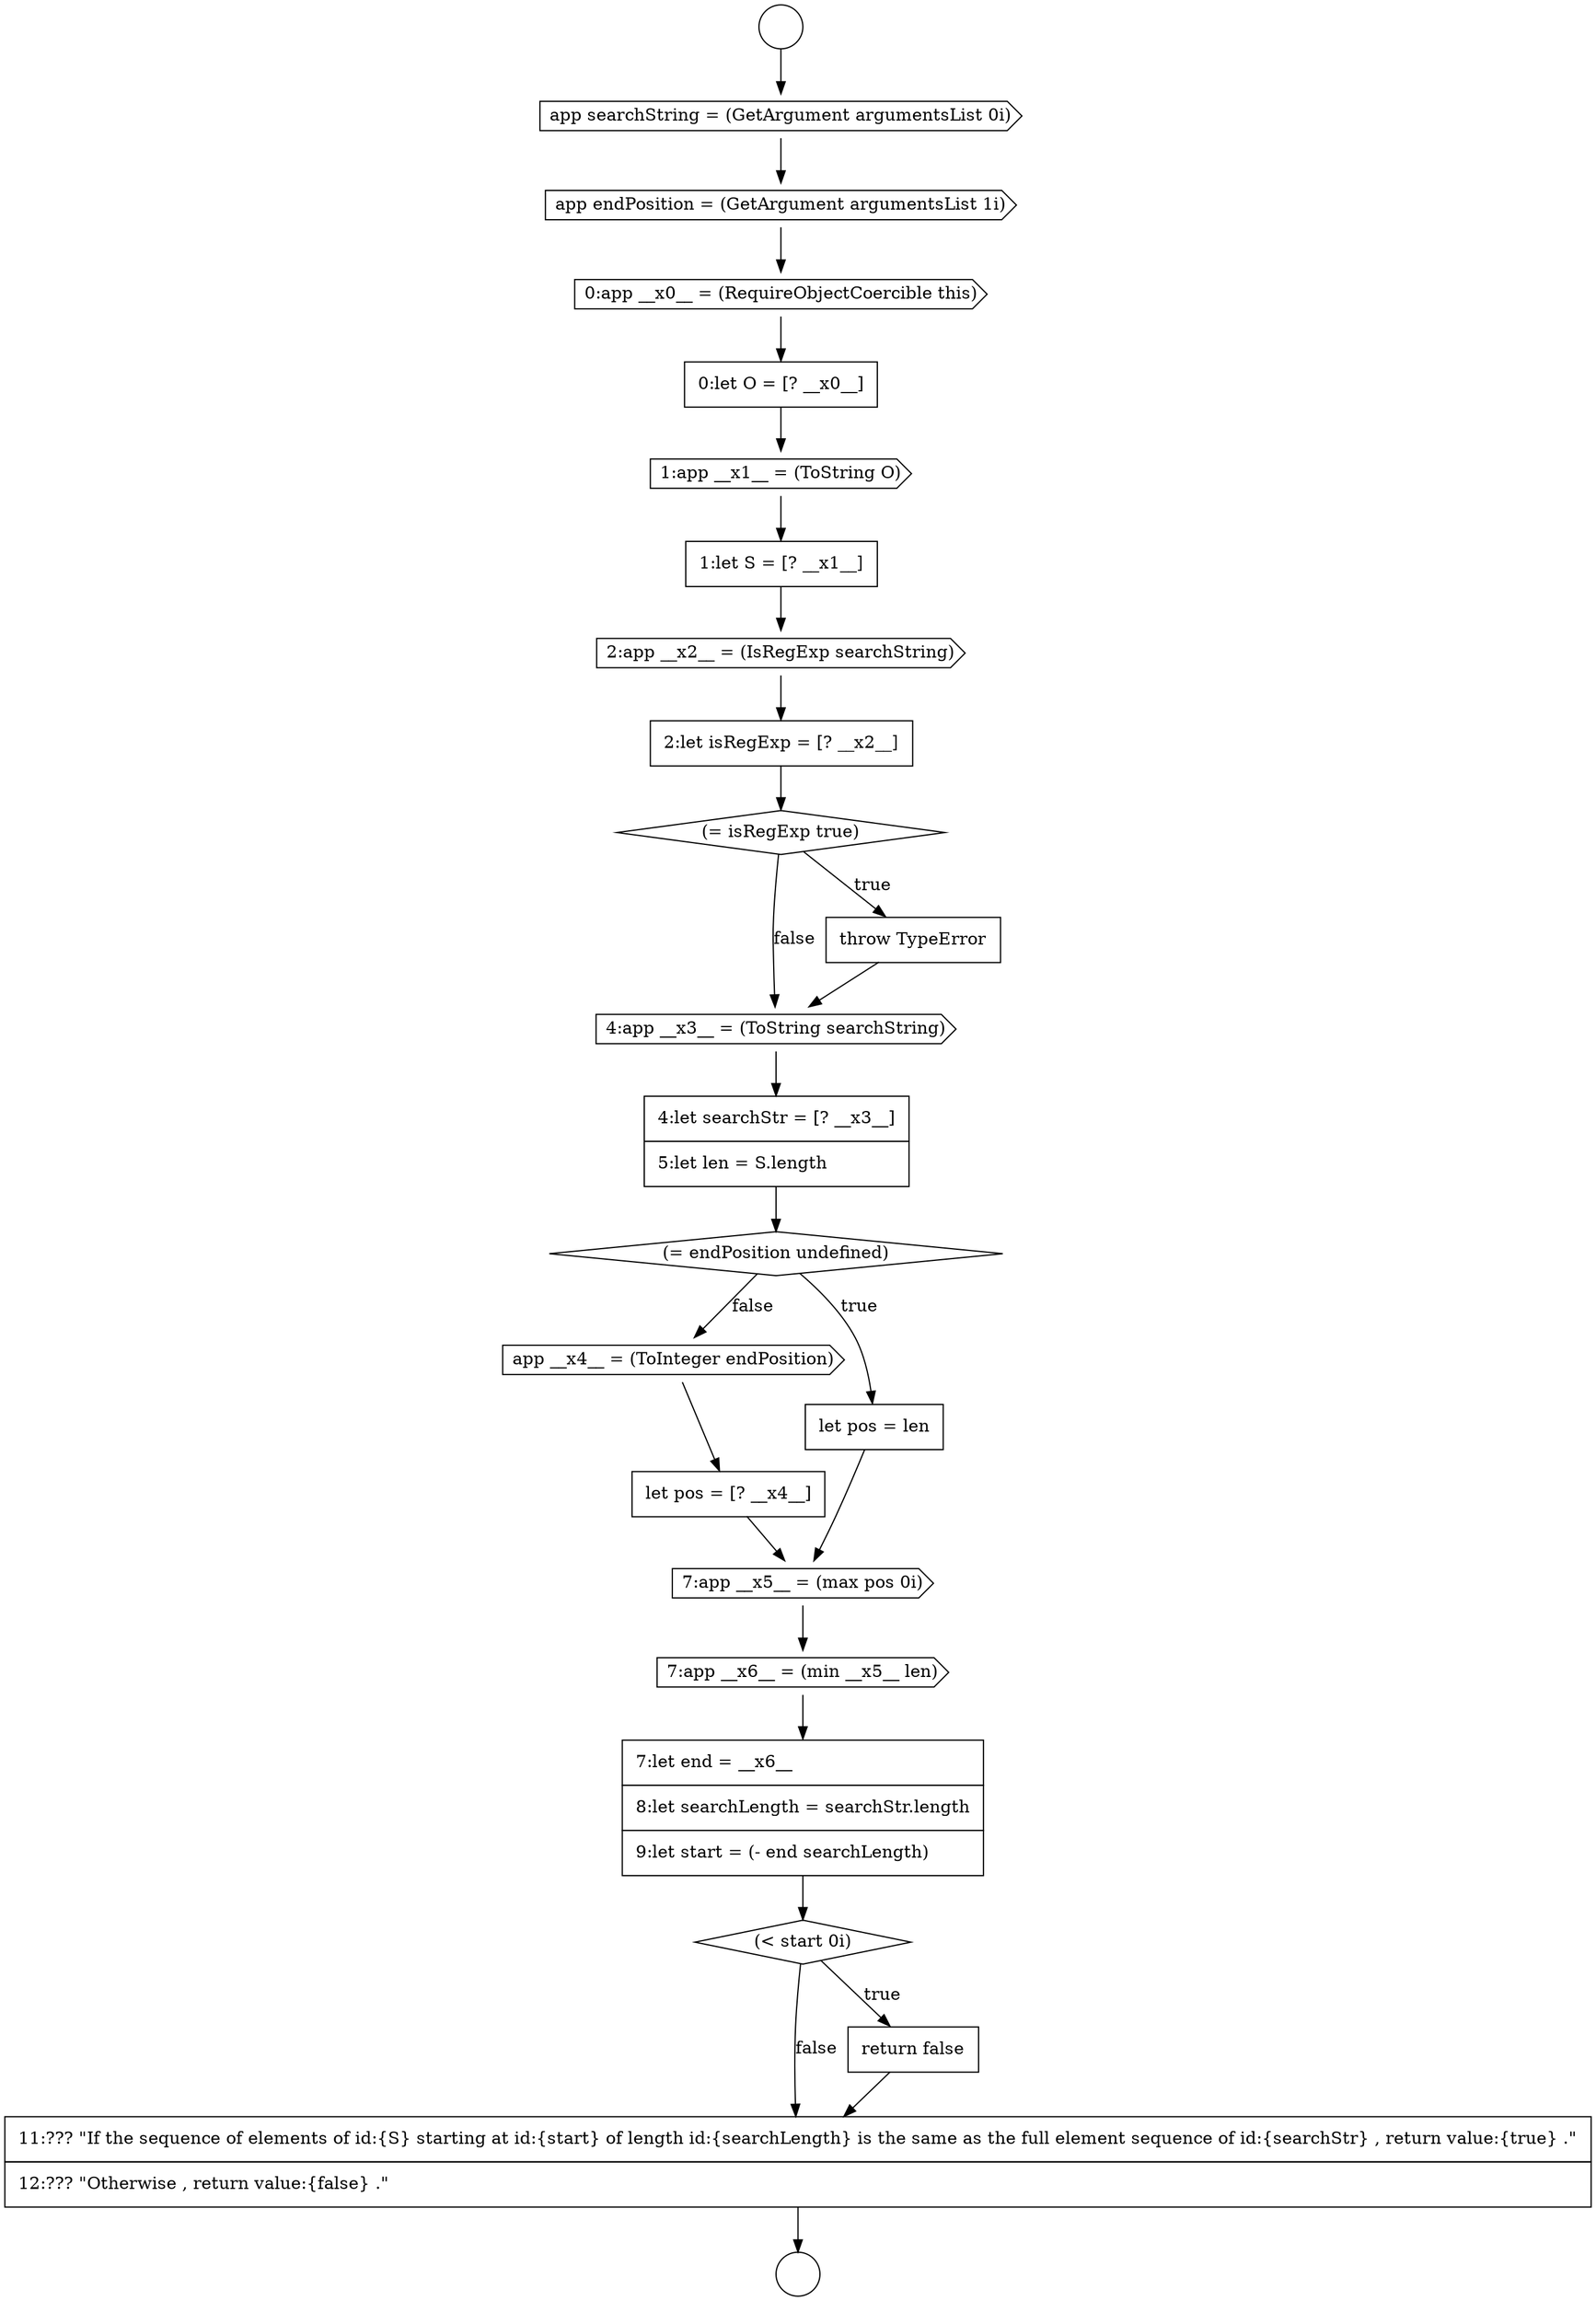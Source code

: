 digraph {
  node12896 [shape=cds, label=<<font color="black">7:app __x5__ = (max pos 0i)</font>> color="black" fillcolor="white" style=filled]
  node12901 [shape=none, margin=0, label=<<font color="black">
    <table border="0" cellborder="1" cellspacing="0" cellpadding="10">
      <tr><td align="left">11:??? &quot;If the sequence of elements of id:{S} starting at id:{start} of length id:{searchLength} is the same as the full element sequence of id:{searchStr} , return value:{true} .&quot;</td></tr>
      <tr><td align="left">12:??? &quot;Otherwise , return value:{false} .&quot;</td></tr>
    </table>
  </font>> color="black" fillcolor="white" style=filled]
  node12892 [shape=diamond, label=<<font color="black">(= endPosition undefined)</font>> color="black" fillcolor="white" style=filled]
  node12878 [shape=circle label=" " color="black" fillcolor="white" style=filled]
  node12881 [shape=cds, label=<<font color="black">app endPosition = (GetArgument argumentsList 1i)</font>> color="black" fillcolor="white" style=filled]
  node12885 [shape=none, margin=0, label=<<font color="black">
    <table border="0" cellborder="1" cellspacing="0" cellpadding="10">
      <tr><td align="left">1:let S = [? __x1__]</td></tr>
    </table>
  </font>> color="black" fillcolor="white" style=filled]
  node12899 [shape=diamond, label=<<font color="black">(&lt; start 0i)</font>> color="black" fillcolor="white" style=filled]
  node12890 [shape=cds, label=<<font color="black">4:app __x3__ = (ToString searchString)</font>> color="black" fillcolor="white" style=filled]
  node12886 [shape=cds, label=<<font color="black">2:app __x2__ = (IsRegExp searchString)</font>> color="black" fillcolor="white" style=filled]
  node12883 [shape=none, margin=0, label=<<font color="black">
    <table border="0" cellborder="1" cellspacing="0" cellpadding="10">
      <tr><td align="left">0:let O = [? __x0__]</td></tr>
    </table>
  </font>> color="black" fillcolor="white" style=filled]
  node12880 [shape=cds, label=<<font color="black">app searchString = (GetArgument argumentsList 0i)</font>> color="black" fillcolor="white" style=filled]
  node12887 [shape=none, margin=0, label=<<font color="black">
    <table border="0" cellborder="1" cellspacing="0" cellpadding="10">
      <tr><td align="left">2:let isRegExp = [? __x2__]</td></tr>
    </table>
  </font>> color="black" fillcolor="white" style=filled]
  node12879 [shape=circle label=" " color="black" fillcolor="white" style=filled]
  node12884 [shape=cds, label=<<font color="black">1:app __x1__ = (ToString O)</font>> color="black" fillcolor="white" style=filled]
  node12897 [shape=cds, label=<<font color="black">7:app __x6__ = (min __x5__ len)</font>> color="black" fillcolor="white" style=filled]
  node12888 [shape=diamond, label=<<font color="black">(= isRegExp true)</font>> color="black" fillcolor="white" style=filled]
  node12898 [shape=none, margin=0, label=<<font color="black">
    <table border="0" cellborder="1" cellspacing="0" cellpadding="10">
      <tr><td align="left">7:let end = __x6__</td></tr>
      <tr><td align="left">8:let searchLength = searchStr.length</td></tr>
      <tr><td align="left">9:let start = (- end searchLength)</td></tr>
    </table>
  </font>> color="black" fillcolor="white" style=filled]
  node12895 [shape=none, margin=0, label=<<font color="black">
    <table border="0" cellborder="1" cellspacing="0" cellpadding="10">
      <tr><td align="left">let pos = [? __x4__]</td></tr>
    </table>
  </font>> color="black" fillcolor="white" style=filled]
  node12889 [shape=none, margin=0, label=<<font color="black">
    <table border="0" cellborder="1" cellspacing="0" cellpadding="10">
      <tr><td align="left">throw TypeError</td></tr>
    </table>
  </font>> color="black" fillcolor="white" style=filled]
  node12891 [shape=none, margin=0, label=<<font color="black">
    <table border="0" cellborder="1" cellspacing="0" cellpadding="10">
      <tr><td align="left">4:let searchStr = [? __x3__]</td></tr>
      <tr><td align="left">5:let len = S.length</td></tr>
    </table>
  </font>> color="black" fillcolor="white" style=filled]
  node12894 [shape=cds, label=<<font color="black">app __x4__ = (ToInteger endPosition)</font>> color="black" fillcolor="white" style=filled]
  node12882 [shape=cds, label=<<font color="black">0:app __x0__ = (RequireObjectCoercible this)</font>> color="black" fillcolor="white" style=filled]
  node12900 [shape=none, margin=0, label=<<font color="black">
    <table border="0" cellborder="1" cellspacing="0" cellpadding="10">
      <tr><td align="left">return false</td></tr>
    </table>
  </font>> color="black" fillcolor="white" style=filled]
  node12893 [shape=none, margin=0, label=<<font color="black">
    <table border="0" cellborder="1" cellspacing="0" cellpadding="10">
      <tr><td align="left">let pos = len</td></tr>
    </table>
  </font>> color="black" fillcolor="white" style=filled]
  node12896 -> node12897 [ color="black"]
  node12893 -> node12896 [ color="black"]
  node12886 -> node12887 [ color="black"]
  node12891 -> node12892 [ color="black"]
  node12880 -> node12881 [ color="black"]
  node12894 -> node12895 [ color="black"]
  node12885 -> node12886 [ color="black"]
  node12887 -> node12888 [ color="black"]
  node12898 -> node12899 [ color="black"]
  node12882 -> node12883 [ color="black"]
  node12892 -> node12893 [label=<<font color="black">true</font>> color="black"]
  node12892 -> node12894 [label=<<font color="black">false</font>> color="black"]
  node12900 -> node12901 [ color="black"]
  node12901 -> node12879 [ color="black"]
  node12897 -> node12898 [ color="black"]
  node12895 -> node12896 [ color="black"]
  node12888 -> node12889 [label=<<font color="black">true</font>> color="black"]
  node12888 -> node12890 [label=<<font color="black">false</font>> color="black"]
  node12883 -> node12884 [ color="black"]
  node12878 -> node12880 [ color="black"]
  node12889 -> node12890 [ color="black"]
  node12884 -> node12885 [ color="black"]
  node12890 -> node12891 [ color="black"]
  node12881 -> node12882 [ color="black"]
  node12899 -> node12900 [label=<<font color="black">true</font>> color="black"]
  node12899 -> node12901 [label=<<font color="black">false</font>> color="black"]
}
